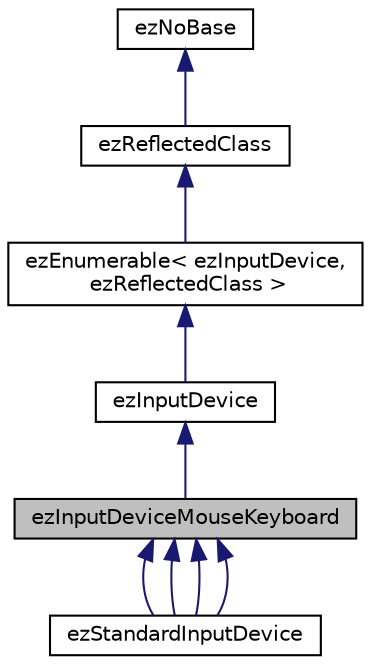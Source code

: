digraph "ezInputDeviceMouseKeyboard"
{
 // LATEX_PDF_SIZE
  edge [fontname="Helvetica",fontsize="10",labelfontname="Helvetica",labelfontsize="10"];
  node [fontname="Helvetica",fontsize="10",shape=record];
  Node1 [label="ezInputDeviceMouseKeyboard",height=0.2,width=0.4,color="black", fillcolor="grey75", style="filled", fontcolor="black",tooltip="This is the base class for all input devices that handle mouse and keyboard input."];
  Node2 -> Node1 [dir="back",color="midnightblue",fontsize="10",style="solid",fontname="Helvetica"];
  Node2 [label="ezInputDevice",height=0.2,width=0.4,color="black", fillcolor="white", style="filled",URL="$df/d18/classez_input_device.htm",tooltip="The base class for all input device types."];
  Node3 -> Node2 [dir="back",color="midnightblue",fontsize="10",style="solid",fontname="Helvetica"];
  Node3 [label="ezEnumerable\< ezInputDevice,\l ezReflectedClass \>",height=0.2,width=0.4,color="black", fillcolor="white", style="filled",URL="$d5/d0b/classez_enumerable.htm",tooltip=" "];
  Node4 -> Node3 [dir="back",color="midnightblue",fontsize="10",style="solid",fontname="Helvetica"];
  Node4 [label="ezReflectedClass",height=0.2,width=0.4,color="black", fillcolor="white", style="filled",URL="$db/d45/classez_reflected_class.htm",tooltip="All classes that should be dynamically reflectable, need to be derived from this base class."];
  Node5 -> Node4 [dir="back",color="midnightblue",fontsize="10",style="solid",fontname="Helvetica"];
  Node5 [label="ezNoBase",height=0.2,width=0.4,color="black", fillcolor="white", style="filled",URL="$d4/d02/classez_no_base.htm",tooltip="Dummy type to pass to templates and macros that expect a base type for a class that has no base."];
  Node1 -> Node6 [dir="back",color="midnightblue",fontsize="10",style="solid",fontname="Helvetica"];
  Node6 [label="ezStandardInputDevice",height=0.2,width=0.4,color="black", fillcolor="white", style="filled",URL="$dd/d76/classez_standard_input_device.htm",tooltip="Implements an input device abstraction on top of the SFML library."];
  Node1 -> Node6 [dir="back",color="midnightblue",fontsize="10",style="solid",fontname="Helvetica"];
  Node1 -> Node6 [dir="back",color="midnightblue",fontsize="10",style="solid",fontname="Helvetica"];
  Node1 -> Node6 [dir="back",color="midnightblue",fontsize="10",style="solid",fontname="Helvetica"];
}
